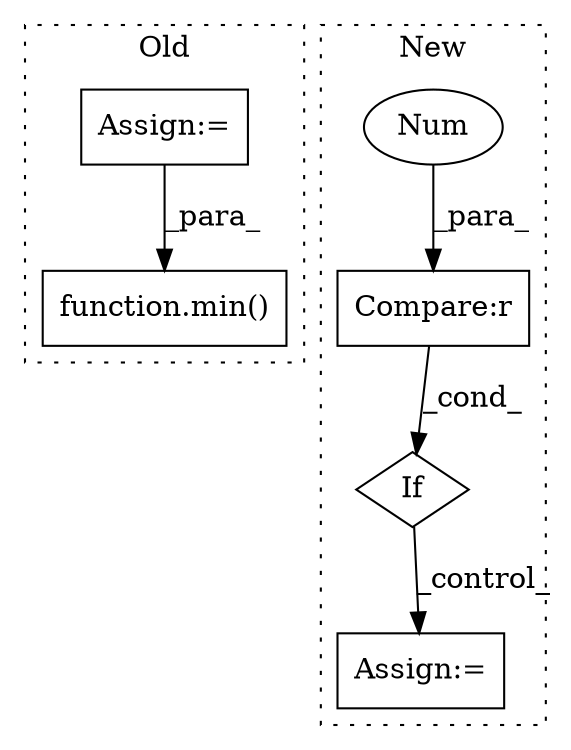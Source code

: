 digraph G {
subgraph cluster0 {
1 [label="function.min()" a="75" s="1809,1854" l="4,1" shape="box"];
6 [label="Assign:=" a="68" s="1694" l="3" shape="box"];
label = "Old";
style="dotted";
}
subgraph cluster1 {
2 [label="If" a="96" s="1766" l="3" shape="diamond"];
3 [label="Compare:r" a="40" s="1769" l="9" shape="box"];
4 [label="Assign:=" a="68" s="1862" l="3" shape="box"];
5 [label="Num" a="76" s="1777" l="1" shape="ellipse"];
label = "New";
style="dotted";
}
2 -> 4 [label="_control_"];
3 -> 2 [label="_cond_"];
5 -> 3 [label="_para_"];
6 -> 1 [label="_para_"];
}